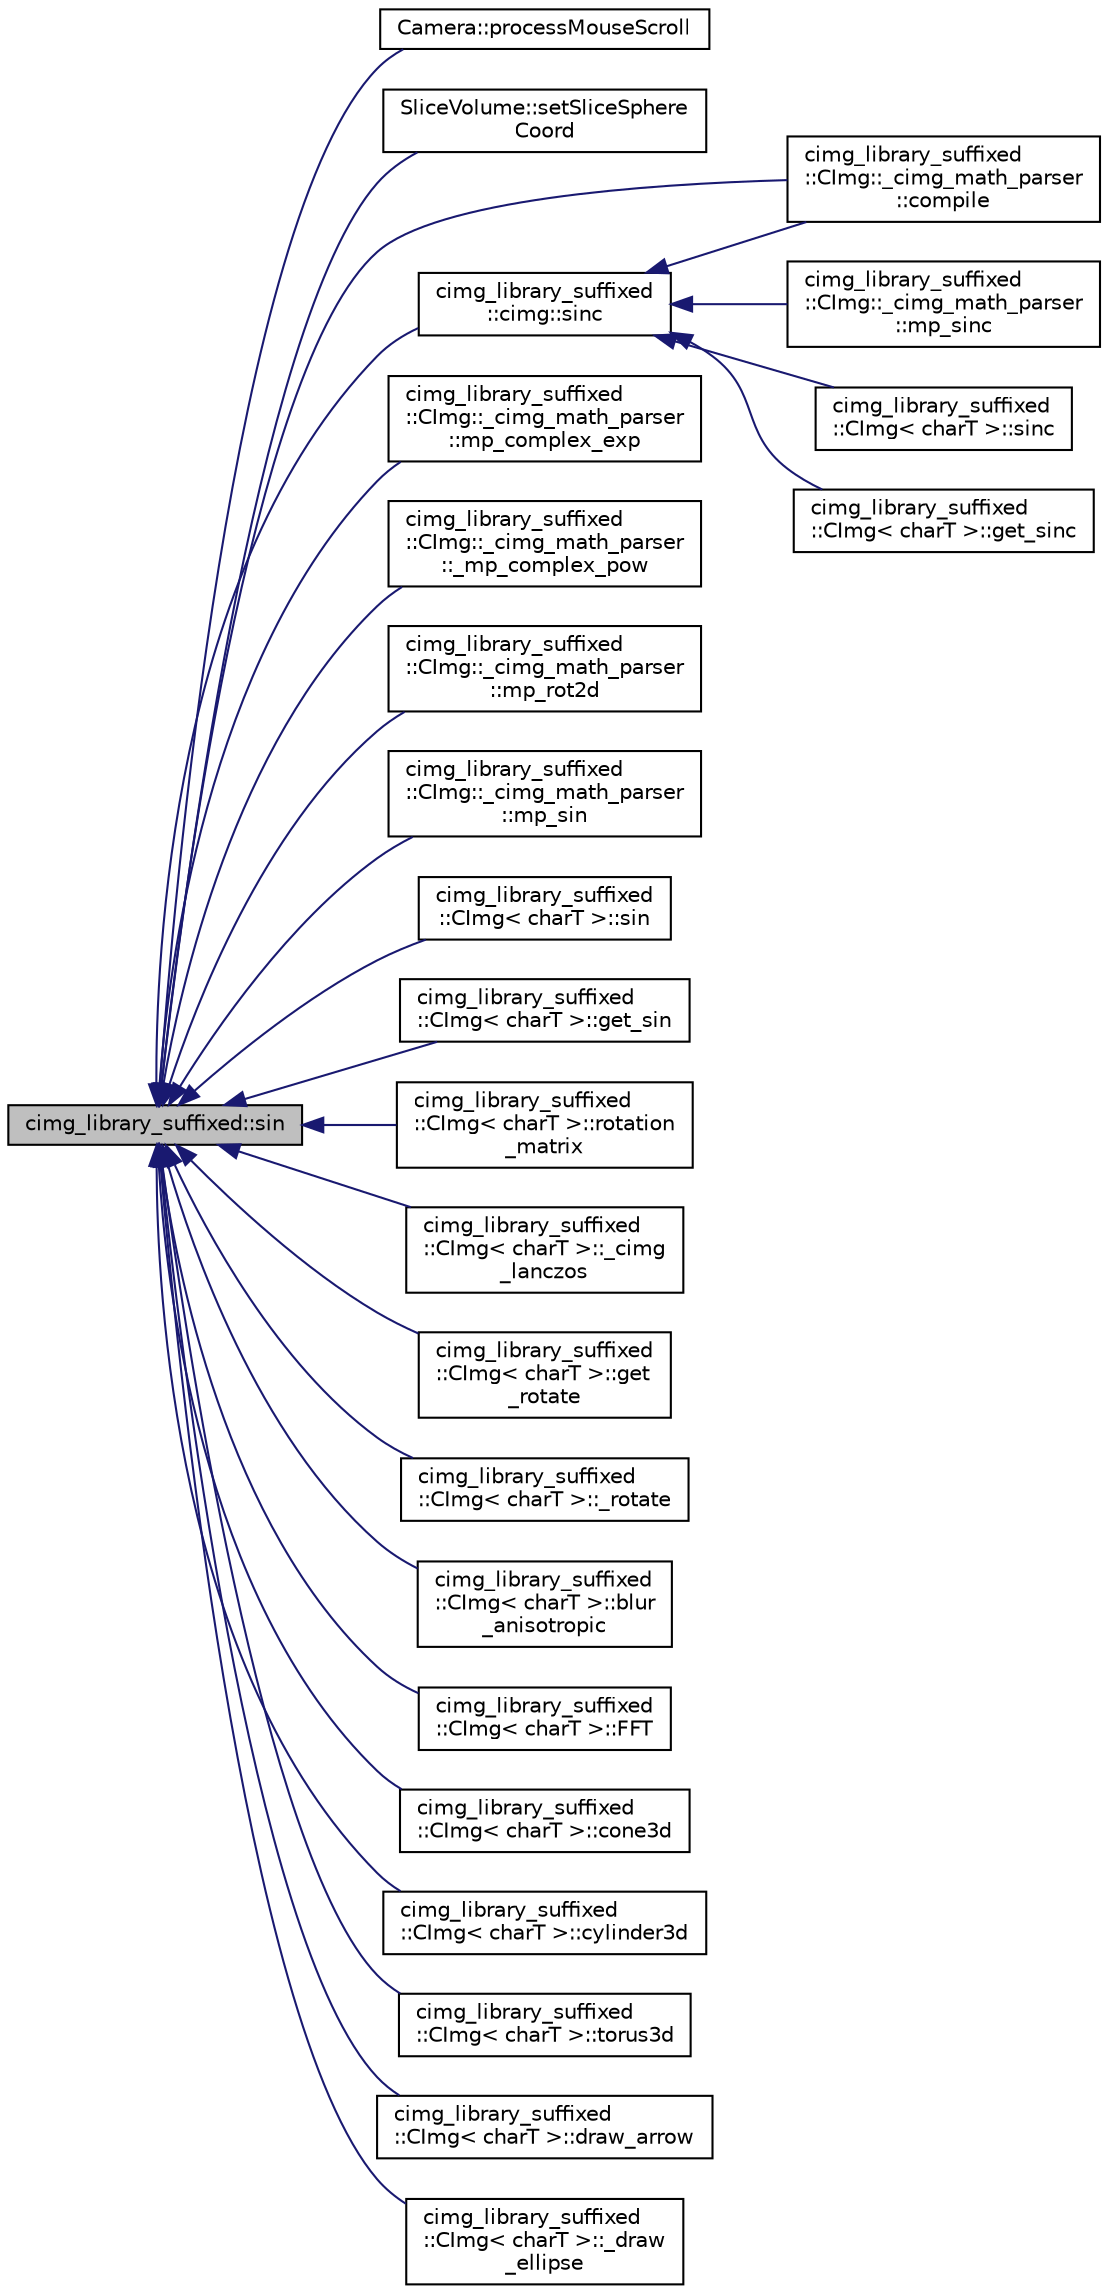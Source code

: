 digraph "cimg_library_suffixed::sin"
{
  edge [fontname="Helvetica",fontsize="10",labelfontname="Helvetica",labelfontsize="10"];
  node [fontname="Helvetica",fontsize="10",shape=record];
  rankdir="LR";
  Node148 [label="cimg_library_suffixed::sin",height=0.2,width=0.4,color="black", fillcolor="grey75", style="filled", fontcolor="black"];
  Node148 -> Node149 [dir="back",color="midnightblue",fontsize="10",style="solid",fontname="Helvetica"];
  Node149 [label="Camera::processMouseScroll",height=0.2,width=0.4,color="black", fillcolor="white", style="filled",URL="$class_camera.html#a5e2e214480303c46e9f950ede9a4c6b7"];
  Node148 -> Node150 [dir="back",color="midnightblue",fontsize="10",style="solid",fontname="Helvetica"];
  Node150 [label="SliceVolume::setSliceSphere\lCoord",height=0.2,width=0.4,color="black", fillcolor="white", style="filled",URL="$class_slice_volume.html#a4674f7a3c32b1778031e03ec6a307dd0"];
  Node148 -> Node151 [dir="back",color="midnightblue",fontsize="10",style="solid",fontname="Helvetica"];
  Node151 [label="cimg_library_suffixed\l::cimg::sinc",height=0.2,width=0.4,color="black", fillcolor="white", style="filled",URL="$namespacecimg__library__suffixed_1_1cimg.html#ae3375412d53d28356063384da9fd9ad2",tooltip="Return the sinc of a given value. "];
  Node151 -> Node152 [dir="back",color="midnightblue",fontsize="10",style="solid",fontname="Helvetica"];
  Node152 [label="cimg_library_suffixed\l::CImg::_cimg_math_parser\l::compile",height=0.2,width=0.4,color="black", fillcolor="white", style="filled",URL="$structcimg__library__suffixed_1_1_c_img_1_1__cimg__math__parser.html#a318c44c5d1f4f0114355f37ace87a4ae"];
  Node151 -> Node153 [dir="back",color="midnightblue",fontsize="10",style="solid",fontname="Helvetica"];
  Node153 [label="cimg_library_suffixed\l::CImg::_cimg_math_parser\l::mp_sinc",height=0.2,width=0.4,color="black", fillcolor="white", style="filled",URL="$structcimg__library__suffixed_1_1_c_img_1_1__cimg__math__parser.html#adfae1af309967062e47eb66abd2d2f41"];
  Node151 -> Node154 [dir="back",color="midnightblue",fontsize="10",style="solid",fontname="Helvetica"];
  Node154 [label="cimg_library_suffixed\l::CImg\< charT \>::sinc",height=0.2,width=0.4,color="black", fillcolor="white", style="filled",URL="$structcimg__library__suffixed_1_1_c_img.html#a8e636ccdee823c4c9c28861baea5e28b",tooltip="Compute the sinc of each pixel value. "];
  Node151 -> Node155 [dir="back",color="midnightblue",fontsize="10",style="solid",fontname="Helvetica"];
  Node155 [label="cimg_library_suffixed\l::CImg\< charT \>::get_sinc",height=0.2,width=0.4,color="black", fillcolor="white", style="filled",URL="$structcimg__library__suffixed_1_1_c_img.html#a7e4b91912494fd5db7c82360809513a4",tooltip="Compute the sinc of each pixel value . "];
  Node148 -> Node152 [dir="back",color="midnightblue",fontsize="10",style="solid",fontname="Helvetica"];
  Node148 -> Node156 [dir="back",color="midnightblue",fontsize="10",style="solid",fontname="Helvetica"];
  Node156 [label="cimg_library_suffixed\l::CImg::_cimg_math_parser\l::mp_complex_exp",height=0.2,width=0.4,color="black", fillcolor="white", style="filled",URL="$structcimg__library__suffixed_1_1_c_img_1_1__cimg__math__parser.html#a2d823d18414809075048f82cfc2f4779"];
  Node148 -> Node157 [dir="back",color="midnightblue",fontsize="10",style="solid",fontname="Helvetica"];
  Node157 [label="cimg_library_suffixed\l::CImg::_cimg_math_parser\l::_mp_complex_pow",height=0.2,width=0.4,color="black", fillcolor="white", style="filled",URL="$structcimg__library__suffixed_1_1_c_img_1_1__cimg__math__parser.html#a4c1d921651a9408da9487f1d4e8c13d0"];
  Node148 -> Node158 [dir="back",color="midnightblue",fontsize="10",style="solid",fontname="Helvetica"];
  Node158 [label="cimg_library_suffixed\l::CImg::_cimg_math_parser\l::mp_rot2d",height=0.2,width=0.4,color="black", fillcolor="white", style="filled",URL="$structcimg__library__suffixed_1_1_c_img_1_1__cimg__math__parser.html#a7251d8ae472be70c029e3975125233a3"];
  Node148 -> Node159 [dir="back",color="midnightblue",fontsize="10",style="solid",fontname="Helvetica"];
  Node159 [label="cimg_library_suffixed\l::CImg::_cimg_math_parser\l::mp_sin",height=0.2,width=0.4,color="black", fillcolor="white", style="filled",URL="$structcimg__library__suffixed_1_1_c_img_1_1__cimg__math__parser.html#a31f4513a033d008368fbaa7e6d7033b1"];
  Node148 -> Node160 [dir="back",color="midnightblue",fontsize="10",style="solid",fontname="Helvetica"];
  Node160 [label="cimg_library_suffixed\l::CImg\< charT \>::sin",height=0.2,width=0.4,color="black", fillcolor="white", style="filled",URL="$structcimg__library__suffixed_1_1_c_img.html#aa7c480b97c30c6e48a0af6ca21bc9ab1",tooltip="Compute the sine of each pixel value. "];
  Node148 -> Node161 [dir="back",color="midnightblue",fontsize="10",style="solid",fontname="Helvetica"];
  Node161 [label="cimg_library_suffixed\l::CImg\< charT \>::get_sin",height=0.2,width=0.4,color="black", fillcolor="white", style="filled",URL="$structcimg__library__suffixed_1_1_c_img.html#ada2a306f3b37f5630573447fc9578124",tooltip="Compute the sine of each pixel value . "];
  Node148 -> Node162 [dir="back",color="midnightblue",fontsize="10",style="solid",fontname="Helvetica"];
  Node162 [label="cimg_library_suffixed\l::CImg\< charT \>::rotation\l_matrix",height=0.2,width=0.4,color="black", fillcolor="white", style="filled",URL="$structcimg__library__suffixed_1_1_c_img.html#a18ba2075fe783f6b185de03695bd625f",tooltip="Return a 3x3 rotation matrix from an { axis + angle } or a quaternion. "];
  Node148 -> Node163 [dir="back",color="midnightblue",fontsize="10",style="solid",fontname="Helvetica"];
  Node163 [label="cimg_library_suffixed\l::CImg\< charT \>::_cimg\l_lanczos",height=0.2,width=0.4,color="black", fillcolor="white", style="filled",URL="$structcimg__library__suffixed_1_1_c_img.html#a0382da87e63e41082364090349d8066d"];
  Node148 -> Node164 [dir="back",color="midnightblue",fontsize="10",style="solid",fontname="Helvetica"];
  Node164 [label="cimg_library_suffixed\l::CImg\< charT \>::get\l_rotate",height=0.2,width=0.4,color="black", fillcolor="white", style="filled",URL="$structcimg__library__suffixed_1_1_c_img.html#a0c0d7575a84ce1ab046dc53699d555fd",tooltip="Rotate image with arbitrary angle . "];
  Node148 -> Node165 [dir="back",color="midnightblue",fontsize="10",style="solid",fontname="Helvetica"];
  Node165 [label="cimg_library_suffixed\l::CImg\< charT \>::_rotate",height=0.2,width=0.4,color="black", fillcolor="white", style="filled",URL="$structcimg__library__suffixed_1_1_c_img.html#ad93e8ff81e78bf78b9f1153ef6e55ad4"];
  Node148 -> Node166 [dir="back",color="midnightblue",fontsize="10",style="solid",fontname="Helvetica"];
  Node166 [label="cimg_library_suffixed\l::CImg\< charT \>::blur\l_anisotropic",height=0.2,width=0.4,color="black", fillcolor="white", style="filled",URL="$structcimg__library__suffixed_1_1_c_img.html#af3c29f70168c4443e3f6f887834819b0",tooltip="Blur image anisotropically, directed by a field of diffusion tensors. "];
  Node148 -> Node167 [dir="back",color="midnightblue",fontsize="10",style="solid",fontname="Helvetica"];
  Node167 [label="cimg_library_suffixed\l::CImg\< charT \>::FFT",height=0.2,width=0.4,color="black", fillcolor="white", style="filled",URL="$structcimg__library__suffixed_1_1_c_img.html#abf1763dd0cf132f59147662022feb791",tooltip="Compute 1d Fast Fourier Transform, along a specified axis. "];
  Node148 -> Node168 [dir="back",color="midnightblue",fontsize="10",style="solid",fontname="Helvetica"];
  Node168 [label="cimg_library_suffixed\l::CImg\< charT \>::cone3d",height=0.2,width=0.4,color="black", fillcolor="white", style="filled",URL="$structcimg__library__suffixed_1_1_c_img.html#a7cdc2da46ee1679928f178b0b886fba3",tooltip="Generate a 3d cone. "];
  Node148 -> Node169 [dir="back",color="midnightblue",fontsize="10",style="solid",fontname="Helvetica"];
  Node169 [label="cimg_library_suffixed\l::CImg\< charT \>::cylinder3d",height=0.2,width=0.4,color="black", fillcolor="white", style="filled",URL="$structcimg__library__suffixed_1_1_c_img.html#a009c1cb31d4c261774a310e10d0ee9d7",tooltip="Generate a 3d cylinder. "];
  Node148 -> Node170 [dir="back",color="midnightblue",fontsize="10",style="solid",fontname="Helvetica"];
  Node170 [label="cimg_library_suffixed\l::CImg\< charT \>::torus3d",height=0.2,width=0.4,color="black", fillcolor="white", style="filled",URL="$structcimg__library__suffixed_1_1_c_img.html#a8e6e4d77fb5eba21751926bb972d89d5",tooltip="Generate a 3d torus. "];
  Node148 -> Node171 [dir="back",color="midnightblue",fontsize="10",style="solid",fontname="Helvetica"];
  Node171 [label="cimg_library_suffixed\l::CImg\< charT \>::draw_arrow",height=0.2,width=0.4,color="black", fillcolor="white", style="filled",URL="$structcimg__library__suffixed_1_1_c_img.html#aac745c02e72234bd8203a2d21c21d47f",tooltip="Draw a 2d arrow. "];
  Node148 -> Node172 [dir="back",color="midnightblue",fontsize="10",style="solid",fontname="Helvetica"];
  Node172 [label="cimg_library_suffixed\l::CImg\< charT \>::_draw\l_ellipse",height=0.2,width=0.4,color="black", fillcolor="white", style="filled",URL="$structcimg__library__suffixed_1_1_c_img.html#aea02b9cdc8518779ac4397ed0c733757"];
}
